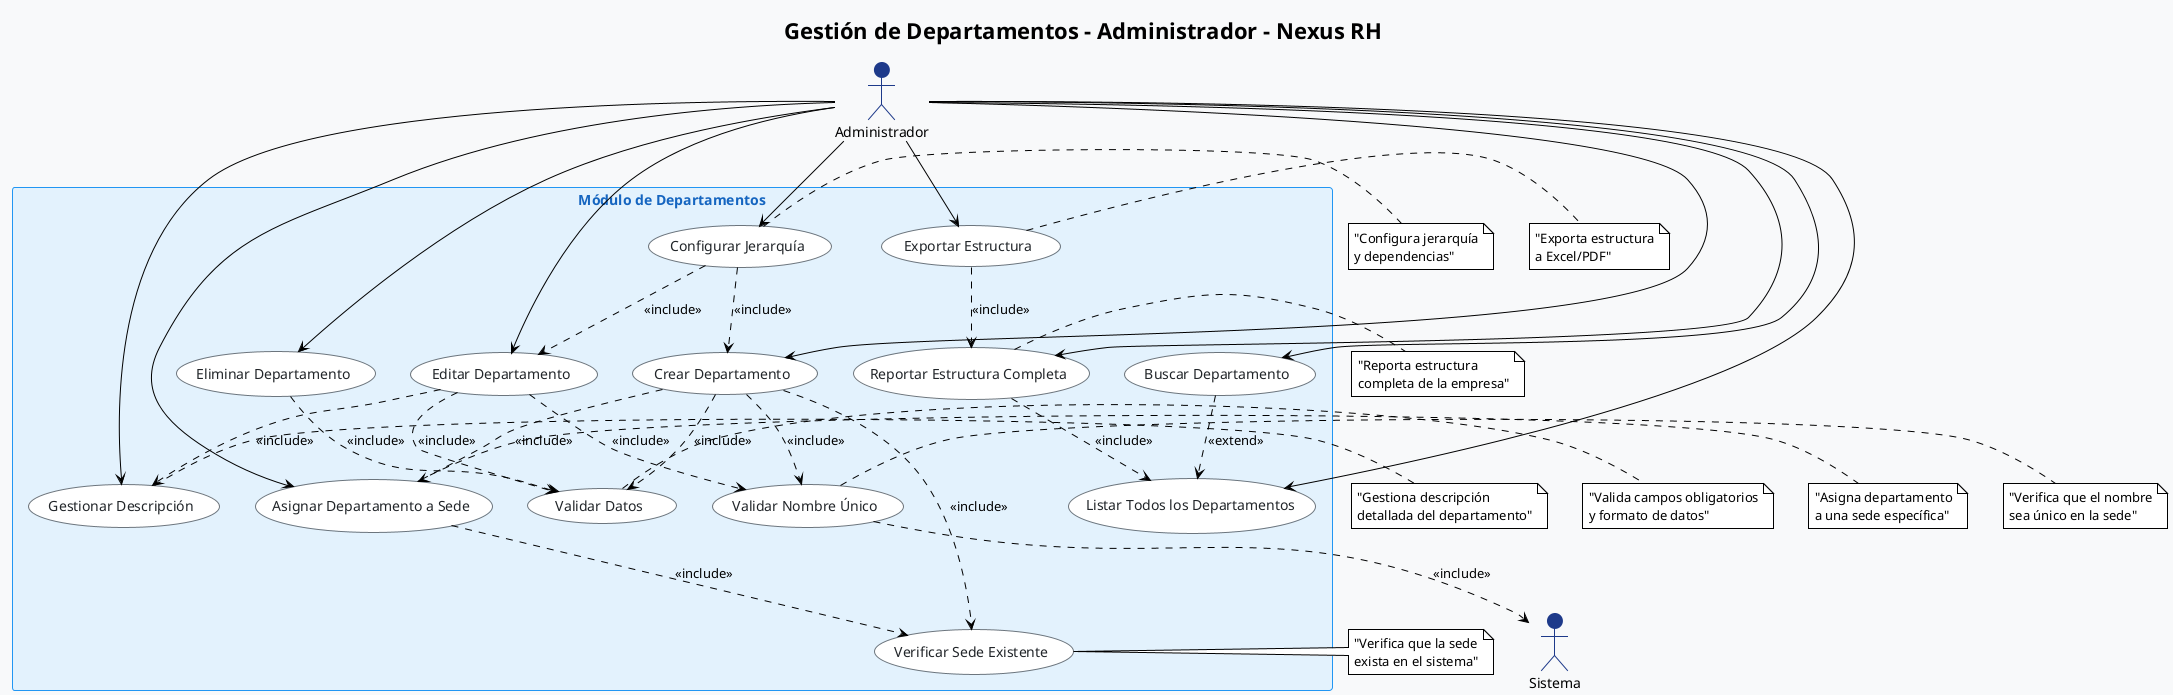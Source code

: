 @startuml "Nexus RH - Gestión de Departamentos - Administrador"
!theme plain
skinparam backgroundColor #F8F9FA
skinparam actor {
    BackgroundColor #1e3a8a
    BorderColor #1e3a8a
    FontColor #000000
}
skinparam usecase {
    BackgroundColor #FFFFFF
    BorderColor #6c757d
    FontColor #212529
}
skinparam rectangle {
    BackgroundColor #E3F2FD
    BorderColor #2196F3
    FontColor #1565C0
}

title "Gestión de Departamentos - Administrador - Nexus RH"

actor Administrador
actor Sistema

rectangle "Módulo de Departamentos" {
    usecase "Crear Departamento" as UC1
    usecase "Editar Departamento" as UC2
    usecase "Eliminar Departamento" as UC3
    usecase "Listar Todos los Departamentos" as UC4
    usecase "Buscar Departamento" as UC5
    usecase "Asignar Departamento a Sede" as UC6
    usecase "Validar Nombre Único" as UC7
    usecase "Gestionar Descripción" as UC8
    usecase "Reportar Estructura Completa" as UC9
    usecase "Validar Datos" as UC10
    usecase "Verificar Sede Existente" as UC11
    usecase "Exportar Estructura" as UC12
    usecase "Configurar Jerarquía" as UC13
}

' Relaciones principales del Administrador
Administrador --> UC1
Administrador --> UC2
Administrador --> UC3
Administrador --> UC4
Administrador --> UC5
Administrador --> UC6
Administrador --> UC8
Administrador --> UC9
Administrador --> UC12
Administrador --> UC13

' Relaciones internas
UC1 ..> UC7 : <<include>>
UC1 ..> UC10 : <<include>>
UC1 ..> UC11 : <<include>>
UC1 ..> UC6 : <<include>>

UC2 ..> UC7 : <<include>>
UC2 ..> UC10 : <<include>>
UC2 ..> UC8 : <<include>>

UC3 ..> UC10 : <<include>>

UC5 ..> UC4 : <<extend>>

UC6 ..> UC11 : <<include>>

UC7 ..> Sistema : <<include>>

UC9 ..> UC4 : <<include>>
UC12 ..> UC9 : <<include>>
UC13 ..> UC1 : <<include>>
UC13 ..> UC2 : <<include>>

' Notas explicativas
note right of UC7 : "Verifica que el nombre\nsea único en la sede"
note right of UC10 : "Valida campos obligatorios\ny formato de datos"
note right of UC11 : "Verifica que la sede\nexista en el sistema"
note right of UC6 : "Asigna departamento\na una sede específica"
note right of UC8 : "Gestiona descripción\ndetallada del departamento"
note right of UC9 : "Reporta estructura\ncompleta de la empresa"
note right of UC12 : "Exporta estructura\na Excel/PDF"
note right of UC13 : "Configura jerarquía\ny dependencias"

@enduml 